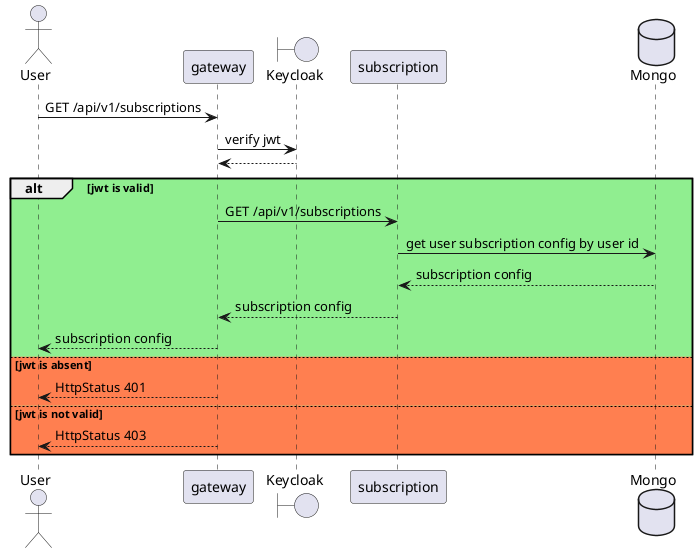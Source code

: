 @startuml

actor "User" as user
participant "gateway" as gw
boundary "Keycloak" as kk
participant "subscription" as sub
database "Mongo" as mongo

user -> gw: GET /api/v1/subscriptions
gw -> kk: verify jwt
kk --> gw
alt #lightgreen jwt is valid
    gw -> sub: GET /api/v1/subscriptions
    sub -> mongo: get user subscription config by user id
    mongo --> sub: subscription config
    sub --> gw: subscription config
    gw --> user: subscription config
else #coral jwt is absent
    gw --> user: HttpStatus 401
else #coral jwt is not valid
    gw --> user: HttpStatus 403
end

@enduml